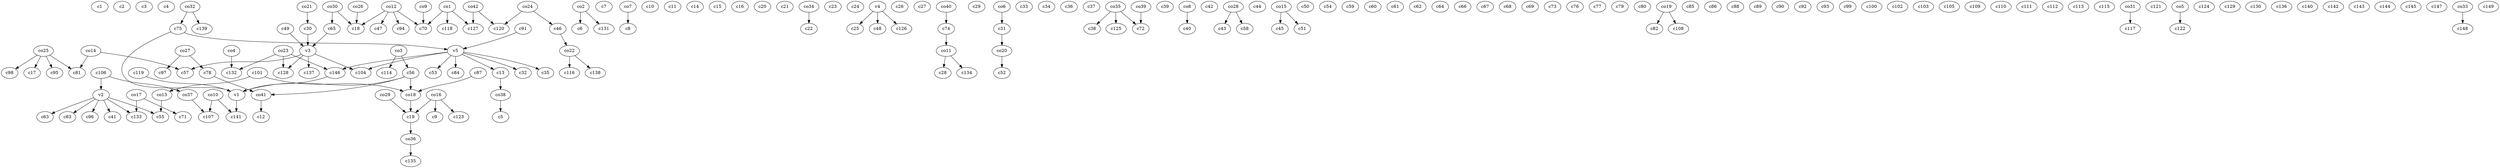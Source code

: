 strict digraph  {
c1;
c2;
c3;
c4;
c5;
c6;
c7;
c8;
c9;
c10;
c11;
c12;
c13;
c14;
c15;
c16;
c17;
c18;
c19;
c20;
c21;
c22;
c23;
c24;
c25;
c26;
c27;
c28;
c29;
c30;
c31;
c32;
c33;
c34;
c35;
c36;
c37;
c38;
c39;
c40;
c41;
c42;
c43;
c44;
c45;
c46;
c47;
c48;
c49;
c50;
c51;
c52;
c53;
c54;
c55;
c56;
c57;
c58;
c59;
c60;
c61;
c62;
c63;
c64;
c65;
c66;
c67;
c68;
c69;
c70;
c71;
c72;
c73;
c74;
c75;
c76;
c77;
c78;
c79;
c80;
c81;
c82;
c83;
c84;
c85;
c86;
c87;
c88;
c89;
c90;
c91;
c92;
c93;
c94;
c95;
c96;
c97;
c98;
c99;
c100;
c101;
c102;
c103;
c104;
c105;
c106;
c107;
c108;
c109;
c110;
c111;
c112;
c113;
c114;
c115;
c116;
c117;
c118;
c119;
c120;
c121;
c122;
c123;
c124;
c125;
c126;
c127;
c128;
c129;
c130;
c131;
c132;
c133;
c134;
c135;
c136;
c137;
c138;
c139;
c140;
c141;
c142;
c143;
c144;
c145;
c146;
c147;
c148;
c149;
v1;
v2;
v3;
v4;
v5;
co1;
co2;
co3;
co4;
co5;
co6;
co7;
co8;
co9;
co10;
co11;
co12;
co13;
co14;
co15;
co16;
co17;
co18;
co19;
co20;
co21;
co22;
co23;
co24;
co25;
co26;
co27;
co28;
co29;
co30;
co31;
co32;
co33;
co34;
co35;
co36;
co37;
co38;
co39;
co40;
co41;
co42;
c13 -> co38  [weight=1];
c19 -> co36  [weight=1];
c30 -> v3  [weight=1];
c31 -> co20  [weight=1];
c46 -> co22  [weight=1];
c49 -> v3  [weight=1];
c56 -> v1  [weight=1];
c56 -> co41  [weight=1];
c56 -> co18  [weight=1];
c65 -> v3  [weight=1];
c74 -> co11  [weight=1];
c75 -> v1  [weight=1];
c75 -> v5  [weight=1];
c78 -> co41  [weight=1];
c87 -> co18  [weight=1];
c91 -> v5  [weight=1];
c101 -> co18  [weight=1];
c101 -> co13  [weight=1];
c106 -> co37  [weight=1];
c106 -> v2  [weight=1];
c119 -> v1  [weight=1];
c146 -> v1  [weight=1];
v1 -> c141  [weight=1];
v2 -> c96  [weight=1];
v2 -> c55  [weight=1];
v2 -> c63  [weight=1];
v2 -> c133  [weight=1];
v2 -> c41  [weight=1];
v2 -> c83  [weight=1];
v3 -> c128  [weight=1];
v3 -> c104  [weight=1];
v3 -> c137  [weight=1];
v3 -> c57  [weight=1];
v4 -> c25  [weight=1];
v4 -> c126  [weight=1];
v4 -> c48  [weight=1];
v5 -> c53  [weight=1];
v5 -> c104  [weight=1];
v5 -> c146  [weight=1];
v5 -> c13  [weight=1];
v5 -> c84  [weight=1];
v5 -> c35  [weight=1];
v5 -> c32  [weight=1];
co1 -> c70  [weight=1];
co1 -> c127  [weight=1];
co1 -> c118  [weight=1];
co2 -> c6  [weight=1];
co2 -> c131  [weight=1];
co3 -> c56  [weight=1];
co3 -> c114  [weight=1];
co4 -> c132  [weight=1];
co5 -> c122  [weight=1];
co6 -> c31  [weight=1];
co7 -> c8  [weight=1];
co8 -> c40  [weight=1];
co9 -> c70  [weight=1];
co10 -> c141  [weight=1];
co10 -> c107  [weight=1];
co11 -> c28  [weight=1];
co11 -> c134  [weight=1];
co12 -> c47  [weight=1];
co12 -> c94  [weight=1];
co12 -> c18  [weight=1];
co12 -> c70  [weight=1];
co13 -> c55  [weight=1];
co14 -> c81  [weight=1];
co14 -> c57  [weight=1];
co15 -> c45  [weight=1];
co15 -> c51  [weight=1];
co16 -> c123  [weight=1];
co16 -> c9  [weight=1];
co16 -> c19  [weight=1];
co17 -> c71  [weight=1];
co17 -> c133  [weight=1];
co18 -> c19  [weight=1];
co19 -> c82  [weight=1];
co19 -> c108  [weight=1];
co20 -> c52  [weight=1];
co21 -> c30  [weight=1];
co22 -> c116  [weight=1];
co22 -> c138  [weight=1];
co23 -> c128  [weight=1];
co23 -> c132  [weight=1];
co23 -> c146  [weight=1];
co24 -> c120  [weight=1];
co24 -> c46  [weight=1];
co25 -> c98  [weight=1];
co25 -> c95  [weight=1];
co25 -> c17  [weight=1];
co25 -> c81  [weight=1];
co26 -> c18  [weight=1];
co27 -> c78  [weight=1];
co27 -> c97  [weight=1];
co28 -> c43  [weight=1];
co28 -> c58  [weight=1];
co29 -> c19  [weight=1];
co30 -> c65  [weight=1];
co30 -> c18  [weight=1];
co31 -> c117  [weight=1];
co32 -> c75  [weight=1];
co32 -> c139  [weight=1];
co33 -> c148  [weight=1];
co34 -> c22  [weight=1];
co35 -> c125  [weight=1];
co35 -> c38  [weight=1];
co35 -> c72  [weight=1];
co36 -> c135  [weight=1];
co37 -> c107  [weight=1];
co38 -> c5  [weight=1];
co39 -> c72  [weight=1];
co40 -> c74  [weight=1];
co41 -> c12  [weight=1];
co42 -> c120  [weight=1];
co42 -> c127  [weight=1];
}
